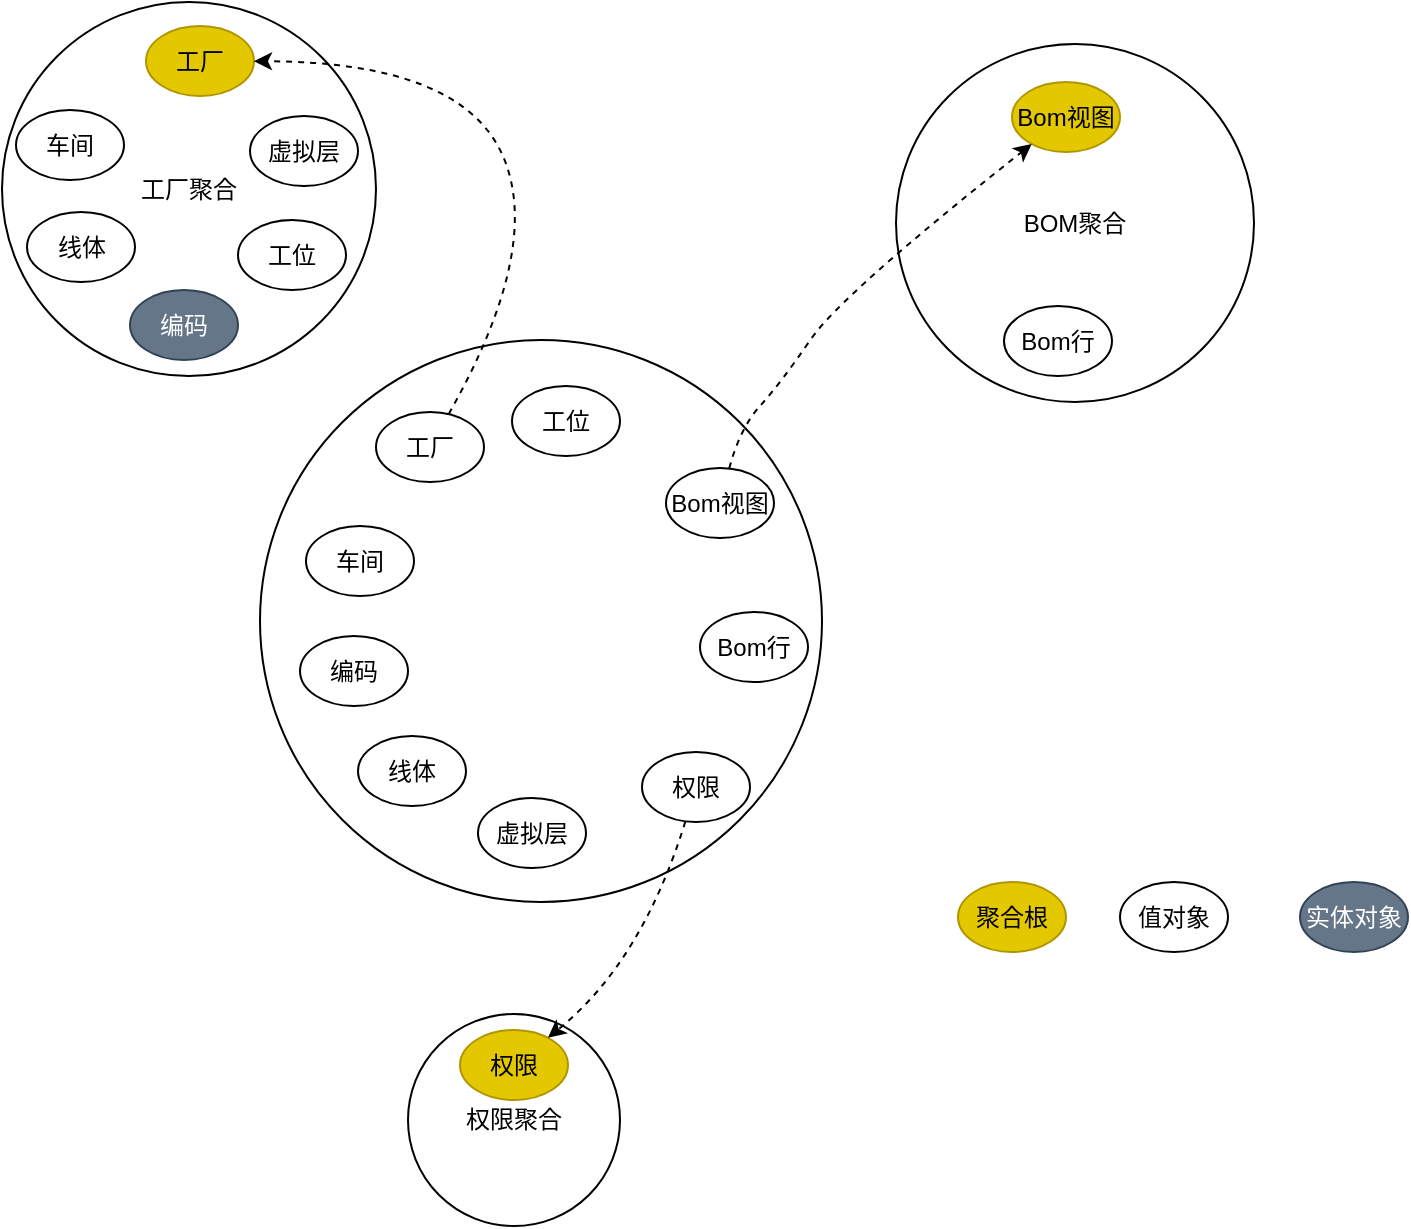 <mxfile version="16.0.3" type="github">
  <diagram id="PN_4SYnfCfw30HVTIPEP" name="Page-1">
    <mxGraphModel dx="1097" dy="714" grid="0" gridSize="10" guides="1" tooltips="1" connect="1" arrows="1" fold="1" page="1" pageScale="1" pageWidth="827" pageHeight="1169" math="0" shadow="0">
      <root>
        <mxCell id="0" />
        <mxCell id="1" parent="0" />
        <mxCell id="tahzQiEkT1HZ4_0T5BOU-1" value="" style="ellipse;whiteSpace=wrap;html=1;aspect=fixed;" vertex="1" parent="1">
          <mxGeometry x="179" y="175" width="281" height="281" as="geometry" />
        </mxCell>
        <mxCell id="tahzQiEkT1HZ4_0T5BOU-2" value="工厂" style="ellipse;whiteSpace=wrap;html=1;" vertex="1" parent="1">
          <mxGeometry x="237" y="211" width="54" height="35" as="geometry" />
        </mxCell>
        <mxCell id="tahzQiEkT1HZ4_0T5BOU-3" value="车间" style="ellipse;whiteSpace=wrap;html=1;" vertex="1" parent="1">
          <mxGeometry x="202" y="268" width="54" height="35" as="geometry" />
        </mxCell>
        <mxCell id="tahzQiEkT1HZ4_0T5BOU-4" value="线体" style="ellipse;whiteSpace=wrap;html=1;" vertex="1" parent="1">
          <mxGeometry x="228" y="373" width="54" height="35" as="geometry" />
        </mxCell>
        <mxCell id="tahzQiEkT1HZ4_0T5BOU-5" value="工位" style="ellipse;whiteSpace=wrap;html=1;" vertex="1" parent="1">
          <mxGeometry x="305" y="198" width="54" height="35" as="geometry" />
        </mxCell>
        <mxCell id="tahzQiEkT1HZ4_0T5BOU-6" value="虚拟层" style="ellipse;whiteSpace=wrap;html=1;" vertex="1" parent="1">
          <mxGeometry x="288" y="404" width="54" height="35" as="geometry" />
        </mxCell>
        <mxCell id="tahzQiEkT1HZ4_0T5BOU-7" value="Bom视图" style="ellipse;whiteSpace=wrap;html=1;" vertex="1" parent="1">
          <mxGeometry x="382" y="239" width="54" height="35" as="geometry" />
        </mxCell>
        <mxCell id="tahzQiEkT1HZ4_0T5BOU-8" value="Bom行" style="ellipse;whiteSpace=wrap;html=1;" vertex="1" parent="1">
          <mxGeometry x="399" y="311" width="54" height="35" as="geometry" />
        </mxCell>
        <mxCell id="tahzQiEkT1HZ4_0T5BOU-10" value="编码" style="ellipse;whiteSpace=wrap;html=1;" vertex="1" parent="1">
          <mxGeometry x="199" y="323" width="54" height="35" as="geometry" />
        </mxCell>
        <mxCell id="tahzQiEkT1HZ4_0T5BOU-12" value="权限" style="ellipse;whiteSpace=wrap;html=1;" vertex="1" parent="1">
          <mxGeometry x="370" y="381" width="54" height="35" as="geometry" />
        </mxCell>
        <mxCell id="tahzQiEkT1HZ4_0T5BOU-17" value="工厂聚合" style="ellipse;whiteSpace=wrap;html=1;aspect=fixed;" vertex="1" parent="1">
          <mxGeometry x="50" y="6" width="187" height="187" as="geometry" />
        </mxCell>
        <mxCell id="tahzQiEkT1HZ4_0T5BOU-18" value="工厂" style="ellipse;whiteSpace=wrap;html=1;fillColor=#e3c800;fontColor=#000000;strokeColor=#B09500;" vertex="1" parent="1">
          <mxGeometry x="122" y="18" width="54" height="35" as="geometry" />
        </mxCell>
        <mxCell id="tahzQiEkT1HZ4_0T5BOU-20" value="车间" style="ellipse;whiteSpace=wrap;html=1;" vertex="1" parent="1">
          <mxGeometry x="57" y="60" width="54" height="35" as="geometry" />
        </mxCell>
        <mxCell id="tahzQiEkT1HZ4_0T5BOU-21" value="线体" style="ellipse;whiteSpace=wrap;html=1;" vertex="1" parent="1">
          <mxGeometry x="62.5" y="111" width="54" height="35" as="geometry" />
        </mxCell>
        <mxCell id="tahzQiEkT1HZ4_0T5BOU-22" value="工位" style="ellipse;whiteSpace=wrap;html=1;" vertex="1" parent="1">
          <mxGeometry x="168" y="115" width="54" height="35" as="geometry" />
        </mxCell>
        <mxCell id="tahzQiEkT1HZ4_0T5BOU-23" value="虚拟层" style="ellipse;whiteSpace=wrap;html=1;" vertex="1" parent="1">
          <mxGeometry x="174" y="63" width="54" height="35" as="geometry" />
        </mxCell>
        <mxCell id="tahzQiEkT1HZ4_0T5BOU-24" value="编码" style="ellipse;whiteSpace=wrap;html=1;fillColor=#647687;strokeColor=#314354;fontColor=#ffffff;" vertex="1" parent="1">
          <mxGeometry x="114" y="150" width="54" height="35" as="geometry" />
        </mxCell>
        <mxCell id="tahzQiEkT1HZ4_0T5BOU-25" value="" style="curved=1;endArrow=classic;html=1;rounded=0;dashed=1;" edge="1" parent="1" source="tahzQiEkT1HZ4_0T5BOU-2" target="tahzQiEkT1HZ4_0T5BOU-18">
          <mxGeometry width="50" height="50" relative="1" as="geometry">
            <mxPoint x="130" y="200" as="sourcePoint" />
            <mxPoint x="180" y="150" as="targetPoint" />
            <Array as="points">
              <mxPoint x="321" y="128" />
              <mxPoint x="279" y="36" />
            </Array>
          </mxGeometry>
        </mxCell>
        <mxCell id="tahzQiEkT1HZ4_0T5BOU-26" value="BOM聚合" style="ellipse;whiteSpace=wrap;html=1;aspect=fixed;" vertex="1" parent="1">
          <mxGeometry x="497" y="27" width="179" height="179" as="geometry" />
        </mxCell>
        <mxCell id="tahzQiEkT1HZ4_0T5BOU-27" value="Bom视图" style="ellipse;whiteSpace=wrap;html=1;fillColor=#e3c800;fontColor=#000000;strokeColor=#B09500;" vertex="1" parent="1">
          <mxGeometry x="555" y="46" width="54" height="35" as="geometry" />
        </mxCell>
        <mxCell id="tahzQiEkT1HZ4_0T5BOU-28" value="Bom行" style="ellipse;whiteSpace=wrap;html=1;" vertex="1" parent="1">
          <mxGeometry x="551" y="158" width="54" height="35" as="geometry" />
        </mxCell>
        <mxCell id="tahzQiEkT1HZ4_0T5BOU-29" value="" style="curved=1;endArrow=classic;html=1;rounded=0;dashed=1;" edge="1" parent="1" source="tahzQiEkT1HZ4_0T5BOU-7" target="tahzQiEkT1HZ4_0T5BOU-27">
          <mxGeometry width="50" height="50" relative="1" as="geometry">
            <mxPoint x="479" y="293" as="sourcePoint" />
            <mxPoint x="529" y="243" as="targetPoint" />
            <Array as="points">
              <mxPoint x="419" y="219" />
              <mxPoint x="439" y="197" />
              <mxPoint x="470" y="152" />
            </Array>
          </mxGeometry>
        </mxCell>
        <mxCell id="tahzQiEkT1HZ4_0T5BOU-31" value="权限聚合" style="ellipse;whiteSpace=wrap;html=1;aspect=fixed;" vertex="1" parent="1">
          <mxGeometry x="253" y="512" width="106" height="106" as="geometry" />
        </mxCell>
        <mxCell id="tahzQiEkT1HZ4_0T5BOU-32" value="权限" style="ellipse;whiteSpace=wrap;html=1;fillColor=#e3c800;fontColor=#000000;strokeColor=#B09500;" vertex="1" parent="1">
          <mxGeometry x="279" y="520" width="54" height="35" as="geometry" />
        </mxCell>
        <mxCell id="tahzQiEkT1HZ4_0T5BOU-33" value="" style="curved=1;endArrow=classic;html=1;rounded=0;dashed=1;" edge="1" parent="1" source="tahzQiEkT1HZ4_0T5BOU-12" target="tahzQiEkT1HZ4_0T5BOU-32">
          <mxGeometry width="50" height="50" relative="1" as="geometry">
            <mxPoint x="370" y="536" as="sourcePoint" />
            <mxPoint x="420" y="486" as="targetPoint" />
            <Array as="points">
              <mxPoint x="370" y="486" />
            </Array>
          </mxGeometry>
        </mxCell>
        <mxCell id="tahzQiEkT1HZ4_0T5BOU-35" value="聚合根" style="ellipse;whiteSpace=wrap;html=1;fillColor=#e3c800;fontColor=#000000;strokeColor=#B09500;" vertex="1" parent="1">
          <mxGeometry x="528" y="446" width="54" height="35" as="geometry" />
        </mxCell>
        <mxCell id="tahzQiEkT1HZ4_0T5BOU-36" value="值对象" style="ellipse;whiteSpace=wrap;html=1;" vertex="1" parent="1">
          <mxGeometry x="609" y="446" width="54" height="35" as="geometry" />
        </mxCell>
        <mxCell id="tahzQiEkT1HZ4_0T5BOU-37" value="实体对象" style="ellipse;whiteSpace=wrap;html=1;fillColor=#647687;strokeColor=#314354;fontColor=#ffffff;" vertex="1" parent="1">
          <mxGeometry x="699" y="446" width="54" height="35" as="geometry" />
        </mxCell>
      </root>
    </mxGraphModel>
  </diagram>
</mxfile>
